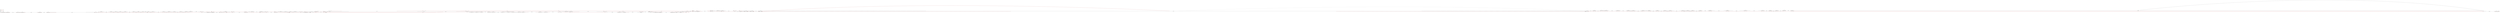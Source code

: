 digraph REFERENCE {
	graph [rankdir=LR splines=spline]
	node [color=black fillcolor=grey fixedsize=true shape=cds]
	edge [arrowhead=vee arrowsize=0.5 color=black penwidth=2]
	"156REF" [label="chrI 156 REF" width=1.2]
	"156REF" -> "157REF"
	"157REF" [label="chrI 157 REF" width=1.2]
	"157REF" -> "167REF"
	"167REF" [label="chrI 167 REF" width=1.2]
	"167REF" -> "168REF"
	"168REF" [label="chrI 168 REF" width=1.2]
	"168REF" -> "176REF"
	"176REF" [label="chrI 176 REF" width=7.2]
	"176REF" -> "177REF"
	"177REF" [label="chrI 177 REF" width=1.2]
	"177REF" -> "249REF"
	"249REF" [label="chrI 249 REF" width=1.2]
	"249REF" -> "250REF"
	"250REF" [label="chrI 250 REF" width=1.2]
	"250REF" -> "261REF"
	"261REF" [label="chrI 261 REF" width=15.8]
	"261REF" -> "262REF"
	"262REF" [label="chrI 262 REF" width=1.2]
	"262REF" -> "420REF"
	"420REF" [label="chrI 420 REF" width=5.4]
	"420REF" -> "421REF"
	"421REF" [label="chrI 421 REF" width=1.2]
	"421REF" -> "475REF"
	"475REF" [label="chrI 475 REF" width=3.2]
	"475REF" -> "476REF"
	"476REF" [label="chrI 476 REF" width=1.2]
	"476REF" -> "508REF"
	"508REF" [label="chrI 508 REF" width=2.0]
	"508REF" -> "509REF"
	"509REF" [label="chrI 509 REF" width=1.2]
	"509REF" -> "529REF"
	"529REF" [label="chrI 529 REF" width=7.3]
	"529REF" -> "530REF"
	"530REF" [label="chrI 530 REF" width=1.2]
	"530REF" -> "603REF"
	"603REF" [label="chrI 603 REF" width=1.2]
	"603REF" -> "604REF"
	"604REF" [label="chrI 604 REF" width=1.2]
	"604REF" -> "609REF"
	"609REF" [label="chrI 609 REF" width=1.2]
	"609REF" -> "610REF"
	"610REF" [label="chrI 610 REF" width=1.2]
	"610REF" -> "617REF"
	"617REF" [label="chrI 617 REF" width=1.5]
	"617REF" -> "618REF"
	"618REF" [label="chrI 618 REF" width=1.2]
	"618REF" -> "633REF"
	"633REF" [label="chrI 633 REF" width=5.8]
	"633REF" -> "634REF"
	"634REF" [label="chrI 634 REF" width=1.2]
	"634REF" -> "692REF"
	"692REF" [label="chrI 692 REF" width=1.2]
	"692REF" -> "693REF"
	"693REF" [label="chrI 693 REF" width=1.2]
	"693REF" -> "700REF"
	"700REF" [label="chrI 700 REF" width=1.2]
	"700REF" -> "701REF"
	"701REF" [label="chrI 701 REF" width=1.2]
	"701REF" -> "708REF"
	"708REF" [label="chrI 708 REF" width=2.0]
	"708REF" -> "709REF"
	"709REF" [label="chrI 709 REF" width=1.2]
	"709REF" -> "729REF"
	"729REF" [label="chrI 729 REF" width=1.2]
	"729REF" -> "730REF"
	"730REF" [label="chrI 730 REF" width=1.2]
	"730REF" -> "742REF"
	"742REF" [label="chrI 742 REF" width=8.2]
	"742REF" -> "743REF"
	"743REF" [label="chrI 743 REF" width=1.2]
	"743REF" -> "825REF"
	"825REF" [label="chrI 825 REF" width=2.1]
	"825REF" -> "826REF"
	"826REF" [label="chrI 826 REF" width=1.2]
	"826REF" -> "847REF"
	"847REF" [label="chrI 847 REF" width=2.2]
	"847REF" -> "848REF"
	"848REF" [label="chrI 848 REF" width=1.2]
	"848REF" -> "870REF"
	"870REF" [label="chrI 870 REF" width=3.2]
	"870REF" -> "871REF"
	"871REF" [label="chrI 871 REF" width=1.2]
	"871REF" -> "903REF"
	"903REF" [label="chrI 903 REF" width=2.0]
	"903REF" -> "904REF"
	"904REF" [label="chrI 904 REF" width=1.2]
	"904REF" -> "924REF"
	"924REF" [label="chrI 924 REF" width=1.2]
	"924REF" -> "925REF"
	"925REF" [label="chrI 925 REF" width=1.2]
	"925REF" -> "936REF"
	"936REF" [label="chrI 936 REF" width=4.2]
	"936REF" -> "937REF"
	"937REF" [label="chrI 937 REF" width=1.2]
	"937REF" -> "979REF"
	"979REF" [label="chrI 979 REF" width=2.7]
	"979REF" -> "980REF"
	"980REF" [label="chrI 980 REF" width=1.2]
	"980REF" -> "1007REF"
	"1007REF" [label="chrI 1007 REF" width=1.2]
	"1007REF" -> "1008REF"
	"1008REF" [label="chrI 1008 REF" width=1.2]
	"1008REF" -> "1012REF"
	"1012REF" [label="chrI 1012 REF" width=1.2]
	"1012REF" -> "1013REF"
	"1013REF" [label="chrI 1013 REF" width=1.2]
	"1013REF" -> "1024REF"
	"1024REF" [label="chrI 1024 REF" width=1.2]
	"1024REF" -> "1025REF"
	"1025REF" [label="chrI 1025 REF" width=1.2]
	"1025REF" -> "1034REF"
	"1034REF" [label="chrI 1034 REF" width=2.9]
	"1034REF" -> "1035REF"
	"1035REF" [label="chrI 1035 REF" width=1.2]
	"1035REF" -> "1064REF"
	"1064REF" [label="chrI 1064 REF" width=1.2]
	"1064REF" -> "1065REF"
	"1065REF" [label="chrI 1065 REF" width=1.2]
	"1065REF" -> "1073REF"
	"1073REF" [label="chrI 1073 REF" width=2.6]
	"1073REF" -> "1074REF"
	"1074REF" [label="chrI 1074 REF" width=1.2]
	"1074REF" -> "1100REF"
	"1100REF" [label="chrI 1100 REF" width=6.2]
	"1100REF" -> "1101REF"
	"1101REF" [label="chrI 1101 REF" width=1.2]
	"1101REF" -> "1163REF"
	"1163REF" [label="chrI 1163 REF" width=1.4]
	"1163REF" -> "1164REF"
	"1164REF" [label="chrI 1164 REF" width=1.2]
	"1164REF" -> "1178REF"
	"1178REF" [label="chrI 1178 REF" width=1.2]
	"1178REF" -> "1179REF"
	"1179REF" [label="chrI 1179 REF" width=1.2]
	"1179REF" -> "1183REF"
	"1183REF" [label="chrI 1183 REF" width=1.2]
	"1183REF" -> "1184REF"
	"1184REF" [label="chrI 1184 REF" width=1.2]
	"1184REF" -> "1196REF"
	"1196REF" [label="chrI 1196 REF" width=1.9]
	"1196REF" -> "1197REF"
	"1197REF" [label="chrI 1197 REF" width=1.2]
	"1197REF" -> "1216REF"
	"1216REF" [label="chrI 1216 REF" width=1.2]
	"1216REF" -> "1217REF"
	"1217REF" [label="chrI 1217 REF" width=1.2]
	"1217REF" -> "1229REF"
	"1229REF" [label="chrI 1229 REF" width=1.2]
	"1229REF" -> "1230REF"
	"1230REF" [label="chrI 1230 REF" width=1.2]
	"1230REF" -> "1237REF"
	"1237REF" [label="chrI 1237 REF" width=1.2]
	"1237REF" -> "1238REF"
	"1238REF" [label="chrI 1238 REF" width=1.2]
	"1238REF" -> "1244REF"
	"1244REF" [label="chrI 1244 REF" width=1.7]
	"1244REF" -> "1245REF"
	"1245REF" [label="chrI 1245 REF" width=1.2]
	"1245REF" -> "1262REF"
	"1262REF" [label="chrI 1262 REF" width=1.2]
	"1262REF" -> "1263REF"
	"1263REF" [label="chrI 1263 REF" width=1.2]
	"1263REF" -> "1274REF"
	"1274REF" [label="chrI 1274 REF" width=1.2]
	"1274REF" -> "1275REF"
	"1275REF" [label="chrI 1275 REF" width=1.2]
	"1275REF" -> "1278REF"
	"1278REF" [label="chrI 1278 REF" width=1.2]
	"1278REF" -> "1279REF"
	"1279REF" [label="chrI 1279 REF" width=1.2]
	"1279REF" -> "1283REF"
	"1283REF" [label="chrI 1283 REF" width=1.6]
	"1283REF" -> "1284REF"
	"1284REF" [label="chrI 1284 REF" width=1.2]
	"1284REF" -> "1300REF"
	"1300REF" [label="chrI 1300 REF" width=1.2]
	"1300REF" -> "1301REF"
	"1301REF" [label="chrI 1301 REF" width=1.2]
	"1301REF" -> "1302REF"
	"1302REF" [label="chrI 1302 REF" width=2.5]
	"1302REF" -> "1303REF"
	"1303REF" [label="chrI 1303 REF" width=1.2]
	"1303REF" -> "1328REF"
	"1328REF" [label="chrI 1328 REF" width=1.2]
	"1328REF" -> "1329REF"
	"1329REF" [label="chrI 1329 REF" width=1.2]
	"1329REF" -> "1333REF"
	"1333REF" [label="chrI 1333 REF" width=1.7]
	"1333REF" -> "1334REF"
	"1334REF" [label="chrI 1334 REF" width=1.2]
	"1334REF" -> "1351REF"
	"1351REF" [label="chrI 1351 REF" width=1.2]
	"1351REF" -> "1352REF"
	"1352REF" [label="chrI 1352 REF" width=1.2]
	"1352REF" -> "1363REF"
	"1363REF" [label="chrI 1363 REF" width=4.3]
	"1363REF" -> "1364REF"
	"1364REF" [label="chrI 1364 REF" width=1.2]
	"1364REF" -> "1407REF"
	"1407REF" [label="chrI 1407 REF" width=1.2]
	"1407REF" -> "1408REF"
	"1408REF" [label="chrI 1408 REF" width=1.2]
	"1408REF" -> "1413REF"
	"1413REF" [label="chrI 1413 REF" width=6.8]
	"1413REF" -> "1414REF"
	"1414REF" [label="chrI 1414 REF" width=1.2]
	"1414REF" -> "1482REF"
	"1482REF" [label="chrI 1482 REF" width=2.2]
	"1482REF" -> "1483REF"
	"1483REF" [label="chrI 1483 REF" width=1.2]
	"1483REF" -> "1505REF"
	"1505REF" [label="chrI 1505 REF" width=1.2]
	"1505REF" -> "1506REF"
	"1506REF" [label="chrI 1506 REF" width=1.2]
	"1506REF" -> "1517REF"
	"1517REF" [label="chrI 1517 REF" width=2.8]
	"1517REF" -> "1518REF"
	"1518REF" [label="chrI 1518 REF" width=1.2]
	"1518REF" -> "1546REF"
	"1546REF" [label="chrI 1546 REF" width=1.2]
	"1546REF" -> "1547REF"
	"1547REF" [label="chrI 1547 REF" width=1.2]
	"1547REF" -> "1557REF"
	"1557REF" [label="chrI 1557 REF" width=14.8]
	"1557REF" -> "1558REF"
	"1558REF" [label="chrI 1558 REF" width=1.2]
	"1558REF" -> "1706REF"
	"1706REF" [label="chrI 1706 REF" width=2.5]
	"1706REF" -> "1707REF"
	"1707REF" [label="chrI 1707 REF" width=1.2]
	"1707REF" -> "1732REF"
	"1732REF" [label="chrI 1732 REF" width=1.9]
	"1732REF" -> "1733REF"
	"1733REF" [label="chrI 1733 REF" width=1.2]
	"1733REF" -> "1752REF"
	"1752REF" [label="chrI 1752 REF" width=2.8]
	"1752REF" -> "1753REF"
	"1753REF" [label="chrI 1753 REF" width=1.2]
	"1753REF" -> "1781REF"
	"1781REF" [label="chrI 1781 REF" width=1.6]
	"1781REF" -> "1782REF"
	"1782REF" [label="chrI 1782 REF" width=1.2]
	"1782REF" -> "1798REF"
	"1798REF" [label="chrI 1798 REF" width=5.5]
	"1798REF" -> "1799REF"
	"1799REF" [label="chrI 1799 REF" width=1.2]
	"1799REF" -> "1854REF"
	"1854REF" [label="chrI 1854 REF" width=12.2]
	"1854REF" -> "1855REF"
	"1855REF" [label="chrI 1855 REF" width=1.2]
	"1855REF" -> "1977REF"
	"1977REF" [label="chrI 1977 REF" width=1.4]
	"1977REF" -> "1978REF"
	"1978REF" [label="chrI 1978 REF" width=1.2]
	"1978REF" -> "1992REF"
	"1992REF" [label="chrI 1992 REF" width=15.2]
	"1992REF" -> "1993REF"
	"1993REF" [label="chrI 1993 REF" width=1.2]
	"1993REF" -> "2145REF"
	"2145REF" [label="chrI 2145 REF" width=6.0]
	"2145REF" -> "2146REF"
	"2146REF" [label="chrI 2146 REF" width=1.2]
	"2146REF" -> "2206REF"
	"2206REF" [label="chrI 2206 REF" width=1.6]
	"2206REF" -> "2207REF"
	"2207REF" [label="chrI 2207 REF" width=1.2]
	"2207REF" -> "2223REF"
	"2223REF" [label="chrI 2223 REF" width=1.2]
	"2223REF" -> "2224REF"
	"2224REF" [label="chrI 2224 REF" width=1.2]
	"2224REF" -> "2227REF"
	"2227REF" [label="chrI 2227 REF" width=9.4]
	"2227REF" -> "2228REF"
	"2228REF" [label="chrI 2228 REF" width=1.2]
	"2228REF" -> "2322REF"
	"2322REF" [label="chrI 2322 REF" width=1.2]
	"2322REF" -> "2323REF"
	"2323REF" [label="chrI 2323 REF" width=1.2]
	"2323REF" -> "2330REF"
	"2330REF" [label="chrI 2330 REF" width=1.2]
	"2330REF" -> "2331REF"
	"2331REF" [label="chrI 2331 REF" width=1.2]
	"2331REF" -> "2335REF"
	"2335REF" [label="chrI 2335 REF" width=1.2]
	"2335REF" -> "2336REF"
	"2336REF" [label="chrI 2336 REF" width=1.2]
	"2336REF" -> "2339REF"
	"2339REF" [label="chrI 2339 REF" width=1.2]
	"2339REF" -> "2340REF"
	"2340REF" [label="chrI 2340 REF" width=1.2]
	"2340REF" -> "2352REF"
	"2352REF" [label="chrI 2352 REF" width=1.7]
	"2352REF" -> "2353REF"
	"2353REF" [label="chrI 2353 REF" width=1.2]
	"2353REF" -> "2370REF"
	"2370REF" [label="chrI 2370 REF" width=1.2]
	"2370REF" -> "2371REF"
	"2371REF" [label="chrI 2371 REF" width=1.2]
	"2371REF" -> "2376REF"
	"2376REF" [label="chrI 2376 REF" width=2.8]
	"2376REF" -> "2377REF"
	"2377REF" [label="chrI 2377 REF" width=1.2]
	"2377REF" -> "2405REF"
	"2405REF" [label="chrI 2405 REF" width=1.2]
	"2405REF" -> "2406REF"
	"2406REF" [label="chrI 2406 REF" width=1.2]
	"2406REF" -> "2412REF"
	"2412REF" [label="chrI 2412 REF" width=7.4]
	"2412REF" -> "2413REF"
	"2413REF" [label="chrI 2413 REF" width=1.2]
	"2413REF" -> "2487REF"
	"2487REF" [label="chrI 2487 REF" width=2.3]
	"2487REF" -> "2488REF"
	"2488REF" [label="chrI 2488 REF" width=1.2]
	"2488REF" -> "2511REF"
	"2511REF" [label="chrI 2511 REF" width=1.2]
	"2511REF" -> "2512REF"
	"2512REF" [label="chrI 2512 REF" width=1.2]
	"2512REF" -> "2523REF"
	"2523REF" [label="chrI 2523 REF" width=1.7]
	"2523REF" -> "2524REF"
	"2524REF" [label="chrI 2524 REF" width=1.2]
	"2524REF" -> "2541REF"
	"2541REF" [label="chrI 2541 REF" width=4.5]
	"2541REF" -> "2542REF"
	"2542REF" [label="chrI 2542 REF" width=1.2]
	"2542REF" -> "2587REF"
	"2587REF" [label="chrI 2587 REF" width=11.7]
	"2587REF" -> "2588REF"
	"2588REF" [label="chrI 2588 REF" width=1.2]
	"2588REF" -> "2705REF"
	"2705REF" [label="chrI 2705 REF" width=4.1]
	"2705REF" -> "2706REF"
	"2706REF" [label="chrI 2706 REF" width=1.2]
	"2706REF" -> "2747REF"
	"2747REF" [label="chrI 2747 REF" width=4.1]
	"2747REF" -> "2748REF"
	"2748REF" [label="chrI 2748 REF" width=1.2]
	"2748REF" -> "2789REF"
	"2789REF" [label="chrI 2789 REF" width=1.2]
	"2789REF" -> "2790REF"
	"2790REF" [label="chrI 2790 REF" width=1.2]
	"2790REF" -> "2796REF"
	"2796REF" [label="chrI 2796 REF" width=9.3]
	"2796REF" -> "2797REF"
	"2797REF" [label="chrI 2797 REF" width=1.2]
	"2797REF" -> "2890REF"
	"2890REF" [label="chrI 2890 REF" width=7.8]
	"2890REF" -> "2891REF"
	"2891REF" [label="chrI 2891 REF" width=1.2]
	"2891REF" -> "2969REF"
	"2969REF" [label="chrI 2969 REF" width=1.6]
	"2969REF" -> "2970REF"
	"2970REF" [label="chrI 2970 REF" width=1.2]
	"2970REF" -> "2986REF"
	"2986REF" [label="chrI 2986 REF" width=6.8]
	"2986REF" -> "2987REF"
	"2987REF" [label="chrI 2987 REF" width=1.2]
	"2987REF" -> "3055REF"
	"3055REF" [label="chrI 3055 REF" width=3.0]
	"3055REF" -> "3056REF"
	"3056REF" [label="chrI 3056 REF" width=1.2]
	"3056REF" -> "3086REF"
	"3086REF" [label="chrI 3086 REF" width=5.3]
	"3086REF" -> "3087REF"
	"3087REF" [label="chrI 3087 REF" width=1.2]
	"3087REF" -> "3140REF"
	"3140REF" [label="chrI 3140 REF" width=4.5]
	"3140REF" -> "3141REF"
	"3141REF" [label="chrI 3141 REF" width=1.2]
	"3141REF" -> "3186REF"
	"3186REF" [label="chrI 3186 REF" width=1.9]
	"3186REF" -> "3187REF"
	"3187REF" [label="chrI 3187 REF" width=1.2]
	"3187REF" -> "3206REF"
	"3206REF" [label="chrI 3206 REF" width=10.3]
	"3206REF" -> "3207REF"
	"3207REF" [label="chrI 3207 REF" width=1.2]
	"3207REF" -> "3310REF"
	"3310REF" [label="chrI 3310 REF" width=1.6]
	"3310REF" -> "3311REF"
	"3311REF" [label="chrI 3311 REF" width=1.2]
	"3311REF" -> "3327REF"
	"3327REF" [label="chrI 3327 REF" width=1.3]
	"3327REF" -> "3328REF"
	"3328REF" [label="chrI 3328 REF" width=1.2]
	"3328REF" -> "3341REF"
	"3341REF" [label="chrI 3341 REF" width=4.6]
	"3341REF" -> "3342REF"
	"3342REF" [label="chrI 3342 REF" width=1.2]
	"3342REF" -> "3388REF"
	"3388REF" [label="chrI 3388 REF" width=7.2]
	"3388REF" -> "3389REF"
	"3389REF" [label="chrI 3389 REF" width=1.2]
	"3389REF" -> "3461REF"
	"3461REF" [label="chrI 3461 REF" width=15.7]
	"3461REF" -> "3462REF"
	"3462REF" [label="chrI 3462 REF" width=1.2]
	"3462REF" -> "3619REF"
	"3619REF" [label="chrI 3619 REF" width=16.4]
	"3619REF" -> "3620REF"
	"3620REF" [label="chrI 3620 REF" width=1.2]
	"3620REF" -> "3784REF"
	"3784REF" [label="chrI 3784 REF" width=15.6]
	"3784REF" -> "3785REF"
	"3785REF" [label="chrI 3785 REF" width=1.2]
	"3785REF" -> "3941REF"
	"3941REF" [label="chrI 3941 REF" width=4.7]
	"3941REF" -> "3942REF"
	"3942REF" [label="chrI 3942 REF" width=1.2]
	"3942REF" -> "3989REF"
	"3989REF" [label="chrI 3989 REF" width=3.1]
	"3989REF" -> "3990REF"
	"3990REF" [label="chrI 3990 REF" width=1.2]
	"3990REF" -> "4021REF"
	"4021REF" [label="chrI 4021 REF" width=4.4]
	"4021REF" -> "4022REF"
	"4022REF" [label="chrI 4022 REF" width=1.2]
	"4022REF" -> "4066REF"
	"4066REF" [label="chrI 4066 REF" width=5.2]
	"4066REF" -> "4067REF"
	"4067REF" [label="chrI 4067 REF" width=1.2]
	"4067REF" -> "4119REF"
	"4119REF" [label="chrI 4119 REF" width=787.6]
	"4119REF" -> "4120REF"
	"4120REF" [label="chrI 4120 REF" width=1.2]
	"4120REF" -> "11996REF"
	"11996REF" [label="chrI 11996 REF" width=12.1]
	"11996REF" -> "11997REF"
	"11997REF" [label="chrI 11997 REF" width=1.2]
	"11997REF" -> "12118REF"
	"12118REF" [label="chrI 12118 REF"]
	"12119REF" [label="chrI 12119 REF"]
	"12118REF" -> "12119REF"
	REF [label=Reference width=1.6]
	REF_ [label=Path]
	REF -> REF_
	subgraph yi38small {
		node [color="#659663" fillcolor="#7baac4" shape=cds]
		edge [arrowhead=vee arrowsize=0.5 color="#b24d4e" penwidth=4]
		"156REF" [label="chrI 156 REF" width=1.2]
		"156REF" -> "157T" [label=yi38small]
		"157T" [label="chrI 157 T" width=1.2]
		"157T" -> "167REF" [label=yi38small]
		"167REF" [label="chrI 167 REF" width=1.2]
		"167REF" -> "168C" [label=yi38small]
		"168C" [label="chrI 168 C" width=1.2]
		"168C" -> "176REF" [label=yi38small]
		"176REF" [label="chrI 176 REF" width=7.2]
		"176REF" -> "177C" [label=yi38small]
		"177C" [label="chrI 177 C" width=1.2]
		"177C" -> "249REF" [label=yi38small]
		"249REF" [label="chrI 249 REF" width=1.2]
		"249REF" -> "250A" [label=yi38small]
		"250A" [label="chrI 250 A" width=1.2]
		"250A" -> "261REF" [label=yi38small]
		"261REF" [label="chrI 261 REF" width=15.8]
		"261REF" -> "262G" [label=yi38small]
		"262G" [label="chrI 262 G" width=1.2]
		"262G" -> "420REF" [label=yi38small]
		"420REF" [label="chrI 420 REF" width=5.4]
		"420REF" -> "421A" [label=yi38small]
		"421A" [label="chrI 421 A" width=1.2]
		"421A" -> "475REF" [label=yi38small]
		"475REF" [label="chrI 475 REF" width=50.3]
		"475REF" -> "476T" [label=yi38small]
		"476T" [label="chrI 476 T" width=1.2]
		"476T" -> "979REF" [label=yi38small]
		"979REF" [label="chrI 979 REF" width=2.7]
		"979REF" -> "980AC" [label=yi38small]
		"980AC" [label="chrI 980 AC" width=1.2]
		"980AC" -> "1007REF" [label=yi38small]
		"1007REF" [label="chrI 1007 REF" width=1.2]
		"1007REF" -> "1008GTATC" [label=yi38small]
		"1008GTATC" [label="chrI 1008 GTATC" width=1.2]
		"1008GTATC" -> "1012REF" [label=yi38small]
		"1012REF" [label="chrI 1012 REF" width=5.1]
		"1012REF" -> "1013C" [label=yi38small]
		"1013C" [label="chrI 1013 C" width=1.2]
		"1013C" -> "1064REF" [label=yi38small]
		"1064REF" [label="chrI 1064 REF" width=11.3]
		"1064REF" -> "1065T" [label=yi38small]
		"1065T" [label="chrI 1065 T" width=1.2]
		"1065T" -> "1178REF" [label=yi38small]
		"1178REF" [label="chrI 1178 REF" width=6.5]
		"1178REF" -> "1179T" [label=yi38small]
		"1179T" [label="chrI 1179 T" width=1.2]
		"1179T" -> "1244REF" [label=yi38small]
		"1244REF" [label="chrI 1244 REF" width=1.7]
		"1244REF" -> "1245A" [label=yi38small]
		"1245A" [label="chrI 1245 A" width=1.2]
		"1245A" -> "1262REF" [label=yi38small]
		"1262REF" [label="chrI 1262 REF" width=3.9]
		"1262REF" -> "1263T" [label=yi38small]
		"1263T" [label="chrI 1263 T" width=1.2]
		"1263T" -> "1302REF" [label=yi38small]
		"1302REF" [label="chrI 1302 REF" width=44.9]
		"1302REF" -> "1303T" [label=yi38small]
		"1303T" [label="chrI 1303 T" width=1.2]
		"1303T" -> "1752REF" [label=yi38small]
		"1752REF" [label="chrI 1752 REF" width=2.8]
		"1752REF" -> "1753A" [label=yi38small]
		"1753A" [label="chrI 1753 A" width=1.2]
		"1753A" -> "1781REF" [label=yi38small]
		"1781REF" [label="chrI 1781 REF" width=1.6]
		"1781REF" -> "1782T" [label=yi38small]
		"1782T" [label="chrI 1782 T" width=1.2]
		"1782T" -> "1798REF" [label=yi38small]
		"1798REF" [label="chrI 1798 REF" width=34.6]
		"1798REF" -> "1799A" [label=yi38small]
		"1799A" [label="chrI 1799 A" width=1.2]
		"1799A" -> "2145REF" [label=yi38small]
		"2145REF" [label="chrI 2145 REF" width=18.4]
		"2145REF" -> "2146A" [label=yi38small]
		"2146A" [label="chrI 2146 A" width=1.2]
		"2146A" -> "2330REF" [label=yi38small]
		"2330REF" [label="chrI 2330 REF" width=1.2]
		"2330REF" -> "2331C" [label=yi38small]
		"2331C" [label="chrI 2331 C" width=1.2]
		"2331C" -> "2339REF" [label=yi38small]
		"2339REF" [label="chrI 2339 REF" width=3.0]
		"2339REF" -> "2340C" [label=yi38small]
		"2340C" [label="chrI 2340 C" width=1.2]
		"2340C" -> "2370REF" [label=yi38small]
		"2370REF" [label="chrI 2370 REF" width=1.2]
		"2370REF" -> "2371ACTA" [label=yi38small]
		"2371ACTA" [label="chrI 2371 ACTA" width=1.2]
		"2371ACTA" -> "2376REF" [label=yi38small]
		"2376REF" [label="chrI 2376 REF" width=2.8]
		"2376REF" -> "2377A" [label=yi38small]
		"2377A" [label="chrI 2377 A" width=1.2]
		"2377A" -> "2405REF" [label=yi38small]
		"2405REF" [label="chrI 2405 REF" width=1.2]
		"2405REF" -> "2406C" [label=yi38small]
		"2406C" [label="chrI 2406 C" width=1.2]
		"2406C" -> "2412REF" [label=yi38small]
		"2412REF" [label="chrI 2412 REF" width=9.8]
		"2412REF" -> "2413G" [label=yi38small]
		"2413G" [label="chrI 2413 G" width=1.2]
		"2413G" -> "2511REF" [label=yi38small]
		"2511REF" [label="chrI 2511 REF" width=1.2]
		"2511REF" -> "2512G" [label=yi38small]
		"2512G" [label="chrI 2512 G" width=1.2]
		"2512G" -> "2523REF" [label=yi38small]
		"2523REF" [label="chrI 2523 REF" width=1.7]
		"2523REF" -> "2524C" [label=yi38small]
		"2524C" [label="chrI 2524 C" width=1.2]
		"2524C" -> "2541REF" [label=yi38small]
		"2541REF" [label="chrI 2541 REF" width=4.5]
		"2541REF" -> "2542G" [label=yi38small]
		"2542G" [label="chrI 2542 G" width=1.2]
		"2542G" -> "2587REF" [label=yi38small]
		"2587REF" [label="chrI 2587 REF" width=11.7]
		"2587REF" -> "2588T" [label=yi38small]
		"2588T" [label="chrI 2588 T" width=1.2]
		"2588T" -> "2705REF" [label=yi38small]
		"2705REF" [label="chrI 2705 REF" width=4.1]
		"2705REF" -> "2706G" [label=yi38small]
		"2706G" [label="chrI 2706 G" width=1.2]
		"2706G" -> "2747REF" [label=yi38small]
		"2747REF" [label="chrI 2747 REF" width=4.1]
		"2747REF" -> "2748T" [label=yi38small]
		"2748T" [label="chrI 2748 T" width=1.2]
		"2748T" -> "2789REF" [label=yi38small]
		"2789REF" [label="chrI 2789 REF" width=1.2]
		"2789REF" -> "2790A" [label=yi38small]
		"2790A" [label="chrI 2790 A" width=1.2]
		"2790A" -> "2796REF" [label=yi38small]
		"2796REF" [label="chrI 2796 REF" width=9.3]
		"2796REF" -> "2797G" [label=yi38small]
		"2797G" [label="chrI 2797 G" width=1.2]
		"2797G" -> "2890REF" [label=yi38small]
		"2890REF" [label="chrI 2890 REF" width=7.8]
		"2890REF" -> "2891T" [label=yi38small]
		"2891T" [label="chrI 2891 T" width=1.2]
		"2891T" -> "2969REF" [label=yi38small]
		"2969REF" [label="chrI 2969 REF" width=1.6]
		"2969REF" -> "2970C" [label=yi38small]
		"2970C" [label="chrI 2970 C" width=1.2]
		"2970C" -> "2986REF" [label=yi38small]
		"2986REF" [label="chrI 2986 REF" width=6.8]
		"2986REF" -> "2987A" [label=yi38small]
		"2987A" [label="chrI 2987 A" width=1.2]
		"2987A" -> "3055REF" [label=yi38small]
		"3055REF" [label="chrI 3055 REF" width=3.0]
		"3055REF" -> "3056A" [label=yi38small]
		"3056A" [label="chrI 3056 A" width=1.2]
		"3056A" -> "3086REF" [label=yi38small]
		"3086REF" [label="chrI 3086 REF" width=5.3]
		"3086REF" -> "3087G" [label=yi38small]
		"3087G" [label="chrI 3087 G" width=1.2]
		"3087G" -> "3140REF" [label=yi38small]
		"3140REF" [label="chrI 3140 REF" width=4.5]
		"3140REF" -> "3141T" [label=yi38small]
		"3141T" [label="chrI 3141 T" width=1.2]
		"3141T" -> "3186REF" [label=yi38small]
		"3186REF" [label="chrI 3186 REF" width=1.9]
		"3186REF" -> "3187C" [label=yi38small]
		"3187C" [label="chrI 3187 C" width=1.2]
		"3187C" -> "3206REF" [label=yi38small]
		"3206REF" [label="chrI 3206 REF" width=10.3]
		"3206REF" -> "3207G" [label=yi38small]
		"3207G" [label="chrI 3207 G" width=1.2]
		"3207G" -> "3310REF" [label=yi38small]
		"3310REF" [label="chrI 3310 REF" width=1.6]
		"3310REF" -> "3311CCC" [label=yi38small]
		"3311CCC" [label="chrI 3311 CCC" width=1.2]
		"3311CCC" -> "3327REF" [label=yi38small]
		"3327REF" [label="chrI 3327 REF" width=1.3]
		"3327REF" -> "3328C" [label=yi38small]
		"3328C" [label="chrI 3328 C" width=1.2]
		"3328C" -> "3341REF" [label=yi38small]
		"3341REF" [label="chrI 3341 REF" width=4.6]
		"3341REF" -> "3342G" [label=yi38small]
		"3342G" [label="chrI 3342 G" width=1.2]
		"3342G" -> "3388REF" [label=yi38small]
		"3388REF" [label="chrI 3388 REF" width=7.2]
		"3388REF" -> "3389T" [label=yi38small]
		"3389T" [label="chrI 3389 T" width=1.2]
		"3389T" -> "3461REF" [label=yi38small]
		"3461REF" [label="chrI 3461 REF" width=15.7]
		"3461REF" -> "3462C" [label=yi38small]
		"3462C" [label="chrI 3462 C" width=1.2]
		"3462C" -> "3619REF" [label=yi38small]
		"3619REF" [label="chrI 3619 REF" width=16.4]
		"3619REF" -> "3620A" [label=yi38small]
		"3620A" [label="chrI 3620 A" width=1.2]
		"3620A" -> "3784REF" [label=yi38small]
		"3784REF" [label="chrI 3784 REF" width=15.6]
		"3784REF" -> "3785C" [label=yi38small]
		"3785C" [label="chrI 3785 C" width=1.2]
		"3785C" -> "3941REF" [label=yi38small]
		"3941REF" [label="chrI 3941 REF" width=4.7]
		"3941REF" -> "3942A" [label=yi38small]
		"3942A" [label="chrI 3942 A" width=1.2]
		"3942A" -> "3989REF" [label=yi38small]
		"3989REF" [label="chrI 3989 REF" width=3.1]
		"3989REF" -> "3990A" [label=yi38small]
		"3990A" [label="chrI 3990 A" width=1.2]
		"3990A" -> "4021REF" [label=yi38small]
		"4021REF" [label="chrI 4021 REF" width=4.4]
		"4021REF" -> "4022A" [label=yi38small]
		"4022A" [label="chrI 4022 A" width=1.2]
		"4022A" -> "4066REF" [label=yi38small]
		"4066REF" [label="chrI 4066 REF" width=5.2]
		"4066REF" -> "4067G" [label=yi38small]
		"4067G" [label="chrI 4067 G" width=1.2]
		"4067G" -> "4119A" [label=yi38small]
		"4119A" [label="chrI 4119 A"]
		"4120REF" [label="chrI 4120 REF"]
		"4119A" -> "4120REF"
		yi38small [label=yi38small]
		yi38small_ [label=Path]
		yi38small -> yi38small_
	}
	subgraph j11small {
		node [color="#659663" fillcolor="#7baac4" shape=cds]
		edge [arrowhead=vee arrowsize=0.5 color="#b24d4e" penwidth=4]
		"1274REF" [label="chrI 1274 REF" width=1.2]
		"1274REF" -> "1275G" [label=j11small]
		"1275G" [label="chrI 1275 G" width=1.2]
		"1275G" -> "1283REF" [label=j11small]
		"1283REF" [label="chrI 1283 REF" width=1.6]
		"1283REF" -> "1284C" [label=j11small]
		"1284C" [label="chrI 1284 C" width=1.2]
		"1284C" -> "1300REF" [label=j11small]
		"1300REF" [label="chrI 1300 REF" width=103.8]
		"1300REF" -> "1301A" [label=j11small]
		"1301A" [label="chrI 1301 A" width=1.2]
		"1301A" -> "2339REF" [label=j11small]
		"2339REF" [label="chrI 2339 REF"]
		"2340C" [label="chrI 2340 C"]
		"2339REF" -> "2340C"
		j11small [label=j11small]
		j11small_ [label=Path]
		j11small -> j11small_
	}
	subgraph mf1small {
		node [color="#659663" fillcolor="#7baac4" shape=cds]
		edge [arrowhead=vee arrowsize=0.5 color="#b24d4e" penwidth=4]
		"508REF" [label="chrI 508 REF" width=2.0]
		"508REF" -> "509A" [label=mf1small]
		"509A" [label="chrI 509 A" width=1.2]
		"509A" -> "529REF" [label=mf1small]
		"529REF" [label="chrI 529 REF" width=7.3]
		"529REF" -> "530G" [label=mf1small]
		"530G" [label="chrI 530 G" width=1.2]
		"530G" -> "603REF" [label=mf1small]
		"603REF" [label="chrI 603 REF" width=1.2]
		"603REF" -> "604T" [label=mf1small]
		"604T" [label="chrI 604 T" width=1.2]
		"604T" -> "609REF" [label=mf1small]
		"609REF" [label="chrI 609 REF" width=1.2]
		"609REF" -> "610A" [label=mf1small]
		"610A" [label="chrI 610 A" width=1.2]
		"610A" -> "617REF" [label=mf1small]
		"617REF" [label="chrI 617 REF" width=1.5]
		"617REF" -> "618C" [label=mf1small]
		"618C" [label="chrI 618 C" width=1.2]
		"618C" -> "633REF" [label=mf1small]
		"633REF" [label="chrI 633 REF" width=5.8]
		"633REF" -> "634T" [label=mf1small]
		"634T" [label="chrI 634 T" width=1.2]
		"634T" -> "692REF" [label=mf1small]
		"692REF" [label="chrI 692 REF" width=1.2]
		"692REF" -> "693A" [label=mf1small]
		"693A" [label="chrI 693 A" width=1.2]
		"693A" -> "700REF" [label=mf1small]
		"700REF" [label="chrI 700 REF" width=1.2]
		"700REF" -> "701AAT" [label=mf1small]
		"701AAT" [label="chrI 701 AAT" width=1.2]
		"701AAT" -> "708G" [label=mf1small]
		"708G" [label="chrI 708 G" width=2.0]
		"708G" -> "709C" [label=mf1small]
		"709C" [label="chrI 709 C" width=1.2]
		"709C" -> "729REF" [label=mf1small]
		"729REF" [label="chrI 729 REF" width=1.2]
		"729REF" -> "730T" [label=mf1small]
		"730T" [label="chrI 730 T" width=1.2]
		"730T" -> "742REF" [label=mf1small]
		"742REF" [label="chrI 742 REF" width=8.2]
		"742REF" -> "743T" [label=mf1small]
		"743T" [label="chrI 743 T" width=1.2]
		"743T" -> "825REF" [label=mf1small]
		"825REF" [label="chrI 825 REF" width=2.1]
		"825REF" -> "826C" [label=mf1small]
		"826C" [label="chrI 826 C" width=1.2]
		"826C" -> "847REF" [label=mf1small]
		"847REF" [label="chrI 847 REF" width=2.2]
		"847REF" -> "848T" [label=mf1small]
		"848T" [label="chrI 848 T" width=1.2]
		"848T" -> "870REF" [label=mf1small]
		"870REF" [label="chrI 870 REF" width=3.2]
		"870REF" -> "871C" [label=mf1small]
		"871C" [label="chrI 871 C" width=1.2]
		"871C" -> "903REF" [label=mf1small]
		"903REF" [label="chrI 903 REF" width=2.0]
		"903REF" -> "904A" [label=mf1small]
		"904A" [label="chrI 904 A" width=1.2]
		"904A" -> "924REF" [label=mf1small]
		"924REF" [label="chrI 924 REF" width=1.2]
		"924REF" -> "925C" [label=mf1small]
		"925C" [label="chrI 925 C" width=1.2]
		"925C" -> "936REF" [label=mf1small]
		"936REF" [label="chrI 936 REF" width=8.7]
		"936REF" -> "937T" [label=mf1small]
		"937T" [label="chrI 937 T" width=1.2]
		"937T" -> "1024REF" [label=mf1small]
		"1024REF" [label="chrI 1024 REF" width=1.2]
		"1024REF" -> "1025T" [label=mf1small]
		"1025T" [label="chrI 1025 T" width=1.2]
		"1025T" -> "1034REF" [label=mf1small]
		"1034REF" [label="chrI 1034 REF" width=3.8]
		"1034REF" -> "1035T" [label=mf1small]
		"1035T" [label="chrI 1035 T" width=1.2]
		"1035T" -> "1073REF" [label=mf1small]
		"1073REF" [label="chrI 1073 REF" width=2.6]
		"1073REF" -> "1074A" [label=mf1small]
		"1074A" [label="chrI 1074 A" width=1.2]
		"1074A" -> "1100REF" [label=mf1small]
		"1100REF" [label="chrI 1100 REF" width=6.2]
		"1100REF" -> "1101A" [label=mf1small]
		"1101A" [label="chrI 1101 A" width=1.2]
		"1101A" -> "1163REF" [label=mf1small]
		"1163REF" [label="chrI 1163 REF" width=1.9]
		"1163REF" -> "1164C" [label=mf1small]
		"1164C" [label="chrI 1164 C" width=1.2]
		"1164C" -> "1183REF" [label=mf1small]
		"1183REF" [label="chrI 1183 REF" width=1.2]
		"1183REF" -> "1184T" [label=mf1small]
		"1184T" [label="chrI 1184 T" width=1.2]
		"1184T" -> "1196REF" [label=mf1small]
		"1196REF" [label="chrI 1196 REF" width=1.9]
		"1196REF" -> "1197T" [label=mf1small]
		"1197T" [label="chrI 1197 T" width=1.2]
		"1197T" -> "1216REF" [label=mf1small]
		"1216REF" [label="chrI 1216 REF" width=1.2]
		"1216REF" -> "1217T" [label=mf1small]
		"1217T" [label="chrI 1217 T" width=1.2]
		"1217T" -> "1229REF" [label=mf1small]
		"1229REF" [label="chrI 1229 REF" width=1.2]
		"1229REF" -> "1230A" [label=mf1small]
		"1230A" [label="chrI 1230 A" width=1.2]
		"1230A" -> "1237REF" [label=mf1small]
		"1237REF" [label="chrI 1237 REF" width=2.4]
		"1237REF" -> "1238T" [label=mf1small]
		"1238T" [label="chrI 1238 T" width=1.2]
		"1238T" -> "1262REF" [label=mf1small]
		"1262REF" [label="chrI 1262 REF" width=1.5]
		"1262REF" -> "1263T" [label="yi38small - mf1small" color=black style=dotted]
		"1263T" [label="chrI 1263 T" width=1.2]
		"1263T" -> "1278REF" [label=mf1small]
		"1278REF" [label="chrI 1278 REF" width=4.9]
		"1278REF" -> "1279T" [label=mf1small]
		"1279T" [label="chrI 1279 T" width=1.2]
		"1279T" -> "1328REF" [label=mf1small]
		"1328REF" [label="chrI 1328 REF" width=1.2]
		"1328REF" -> "1329A" [label=mf1small]
		"1329A" [label="chrI 1329 A" width=1.2]
		"1329A" -> "1333REF" [label=mf1small]
		"1333REF" [label="chrI 1333 REF" width=1.7]
		"1333REF" -> "1334T" [label=mf1small]
		"1334T" [label="chrI 1334 T" width=1.2]
		"1334T" -> "1351REF" [label=mf1small]
		"1351REF" [label="chrI 1351 REF" width=1.2]
		"1351REF" -> "1352G" [label=mf1small]
		"1352G" [label="chrI 1352 G" width=1.2]
		"1352G" -> "1363REF" [label=mf1small]
		"1363REF" [label="chrI 1363 REF" width=4.3]
		"1363REF" -> "1364C" [label=mf1small]
		"1364C" [label="chrI 1364 C" width=1.2]
		"1364C" -> "1407REF" [label=mf1small]
		"1407REF" [label="chrI 1407 REF" width=1.2]
		"1407REF" -> "1408T" [label=mf1small]
		"1408T" [label="chrI 1408 T" width=1.2]
		"1408T" -> "1413REF" [label=mf1small]
		"1413REF" [label="chrI 1413 REF" width=6.8]
		"1413REF" -> "1414A" [label=mf1small]
		"1414A" [label="chrI 1414 A" width=1.2]
		"1414A" -> "1482REF" [label=mf1small]
		"1482REF" [label="chrI 1482 REF" width=2.2]
		"1482REF" -> "1483A" [label=mf1small]
		"1483A" [label="chrI 1483 A" width=1.2]
		"1483A" -> "1505REF" [label=mf1small]
		"1505REF" [label="chrI 1505 REF" width=1.2]
		"1505REF" -> "1506G" [label=mf1small]
		"1506G" [label="chrI 1506 G" width=1.2]
		"1506G" -> "1517REF" [label=mf1small]
		"1517REF" [label="chrI 1517 REF" width=2.8]
		"1517REF" -> "1518C" [label=mf1small]
		"1518C" [label="chrI 1518 C" width=1.2]
		"1518C" -> "1546REF" [label=mf1small]
		"1546REF" [label="chrI 1546 REF" width=1.2]
		"1546REF" -> "1547A" [label=mf1small]
		"1547A" [label="chrI 1547 A" width=1.2]
		"1547A" -> "1557REF" [label=mf1small]
		"1557REF" [label="chrI 1557 REF" width=14.8]
		"1557REF" -> "1558A" [label=mf1small]
		"1558A" [label="chrI 1558 A" width=1.2]
		"1558A" -> "1706REF" [label=mf1small]
		"1706REF" [label="chrI 1706 REF" width=2.5]
		"1706REF" -> "1707G" [label=mf1small]
		"1707G" [label="chrI 1707 G" width=1.2]
		"1707G" -> "1732REF" [label=mf1small]
		"1732REF" [label="chrI 1732 REF" width=12.1]
		"1732REF" -> "1733A" [label=mf1small]
		"1733A" [label="chrI 1733 A" width=1.2]
		"1733A" -> "1854REF" [label=mf1small]
		"1854REF" [label="chrI 1854 REF" width=12.2]
		"1854REF" -> "1855A" [label=mf1small]
		"1855A" [label="chrI 1855 A" width=1.2]
		"1855A" -> "1977REF" [label=mf1small]
		"1977REF" [label="chrI 1977 REF" width=1.4]
		"1977REF" -> "1978A" [label=mf1small]
		"1978A" [label="chrI 1978 A" width=1.2]
		"1978A" -> "1992REF" [label=mf1small]
		"1992REF" [label="chrI 1992 REF" width=15.2]
		"1992REF" -> "1993C" [label=mf1small]
		"1993C" [label="chrI 1993 C" width=1.2]
		"1993C" -> "2145REF" [label=mf1small]
		"2145REF" [label="chrI 2145 REF" width=6.0]
		"2145REF" -> "2146A" [label="yi38small - mf1small" color=black style=dotted]
		"2146A" [label="chrI 2146 A" width=1.2]
		"2146A" -> "2206REF" [label=mf1small]
		"2206REF" [label="chrI 2206 REF" width=1.6]
		"2206REF" -> "2207G" [label=mf1small]
		"2207G" [label="chrI 2207 G" width=1.2]
		"2207G" -> "2223REF" [label=mf1small]
		"2223REF" [label="chrI 2223 REF" width=1.2]
		"2223REF" -> "2224AC" [label=mf1small]
		"2224AC" [label="chrI 2224 AC" width=1.2]
		"2224AC" -> "2227REF" [label=mf1small]
		"2227REF" [label="chrI 2227 REF" width=9.4]
		"2227REF" -> "2228G" [label=mf1small]
		"2228G" [label="chrI 2228 G" width=1.2]
		"2228G" -> "2322REF" [label=mf1small]
		"2322REF" [label="chrI 2322 REF" width=1.2]
		"2322REF" -> "2323T" [label=mf1small]
		"2323T" [label="chrI 2323 T" width=1.2]
		"2323T" -> "2330REF" [label=mf1small]
		"2330REF" [label="chrI 2330 REF" width=1.2]
		"2330REF" -> "2331C" [label="yi38small - mf1small" color=black style=dotted]
		"2331C" [label="chrI 2331 C" width=1.2]
		"2331C" -> "2335REF" [label=mf1small]
		"2335REF" [label="chrI 2335 REF" width=1.6]
		"2335REF" -> "2336TCTCC" [label=mf1small]
		"2336TCTCC" [label="chrI 2336 TCTCC" width=1.2]
		"2336TCTCC" -> "2352REF" [label=mf1small]
		"2352REF" [label="chrI 2352 REF" width=1.7]
		"2352REF" -> "2353C" [label=mf1small]
		"2353C" [label="chrI 2353 C" width=1.2]
		"2353C" -> "2370REF" [label=mf1small]
		"2370REF" [label="chrI 2370 REF" width=11.6]
		"2370REF" -> "2371A" [label=mf1small]
		"2371A" [label="chrI 2371 A" width=1.2]
		"2371A" -> "2487REF" [label=mf1small]
		"2487REF" [label="chrI 2487 REF" width=2.3]
		"2487REF" -> "2488A" [label=mf1small]
		"2488A" [label="chrI 2488 A" width=1.2]
		"2488A" -> "2511REF" [label=mf1small]
		"2511REF" [label="chrI 2511 REF" width=1.2]
		"2511REF" -> "2512G" [label="yi38small - mf1small" color=black style=dotted]
		"2512G" [label="chrI 2512 G" width=1.2]
		"2512G" -> "2523REF" [label=mf1small]
		"2523REF" [label="chrI 2523 REF" width=1.7]
		"2523REF" -> "2524C" [label="yi38small - mf1small" color=black style=dotted]
		"2524C" [label="chrI 2524 C" width=1.2]
		"2524C" -> "2541REF" [label=mf1small]
		"2541REF" [label="chrI 2541 REF" width=4.5]
		"2541REF" -> "2542G" [label="yi38small - mf1small" color=black style=dotted]
		"2542G" [label="chrI 2542 G" width=1.2]
		"2542G" -> "2587REF" [label=mf1small]
		"2587REF" [label="chrI 2587 REF" width=940.8]
		"2587REF" -> "2588T" [label="yi38small - mf1small" color=black style=dotted]
		"2588T" [label="chrI 2588 T" width=1.2]
		"2588T" -> "11996REF" [label=mf1small]
		"11996REF" [label="chrI 11996 REF" width=12.1]
		"11996REF" -> "11997A" [label=mf1small]
		"11997A" [label="chrI 11997 A" width=1.2]
		"11997A" -> "12118T" [label=mf1small]
		"12118T" [label="chrI 12118 T"]
		"12119REF" [label="chrI 12119 REF"]
		"12118T" -> "12119REF"
		mf1small [label=mf1small]
		mf1small_ [label=Path]
		mf1small -> mf1small_
	}
}
